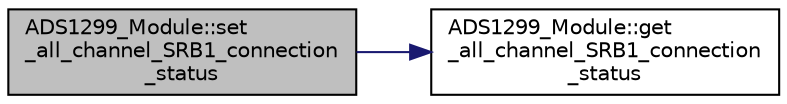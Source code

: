 digraph "ADS1299_Module::set_all_channel_SRB1_connection_status"
{
 // LATEX_PDF_SIZE
  edge [fontname="Helvetica",fontsize="10",labelfontname="Helvetica",labelfontsize="10"];
  node [fontname="Helvetica",fontsize="10",shape=record];
  rankdir="LR";
  Node1 [label="ADS1299_Module::set\l_all_channel_SRB1_connection\l_status",height=0.2,width=0.4,color="black", fillcolor="grey75", style="filled", fontcolor="black",tooltip="Sets whether all electrods are referenced to SRB1."];
  Node1 -> Node2 [color="midnightblue",fontsize="10",style="solid",fontname="Helvetica"];
  Node2 [label="ADS1299_Module::get\l_all_channel_SRB1_connection\l_status",height=0.2,width=0.4,color="black", fillcolor="white", style="filled",URL="$class_a_d_s1299___module.html#a1323edec30512c3059116178c9a9206c",tooltip="Gets whether all electrods are referenced to SRB1."];
}
